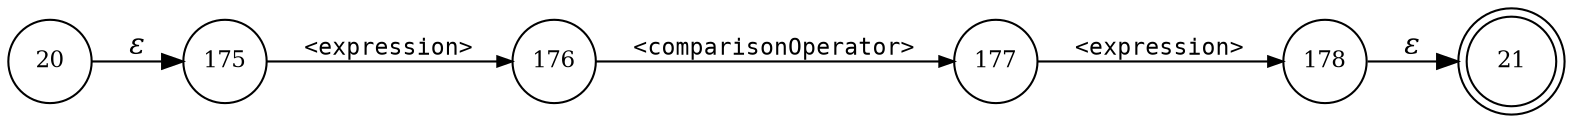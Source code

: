 digraph ATN {
rankdir=LR;
s21[fontsize=11, label="21", shape=doublecircle, fixedsize=true, width=.6];
s176[fontsize=11,label="176", shape=circle, fixedsize=true, width=.55, peripheries=1];
s177[fontsize=11,label="177", shape=circle, fixedsize=true, width=.55, peripheries=1];
s178[fontsize=11,label="178", shape=circle, fixedsize=true, width=.55, peripheries=1];
s20[fontsize=11,label="20", shape=circle, fixedsize=true, width=.55, peripheries=1];
s175[fontsize=11,label="175", shape=circle, fixedsize=true, width=.55, peripheries=1];
s20 -> s175 [fontname="Times-Italic", label="&epsilon;"];
s175 -> s176 [fontsize=11, fontname="Courier", arrowsize=.7, label = "<expression>", arrowhead = normal];
s176 -> s177 [fontsize=11, fontname="Courier", arrowsize=.7, label = "<comparisonOperator>", arrowhead = normal];
s177 -> s178 [fontsize=11, fontname="Courier", arrowsize=.7, label = "<expression>", arrowhead = normal];
s178 -> s21 [fontname="Times-Italic", label="&epsilon;"];
}